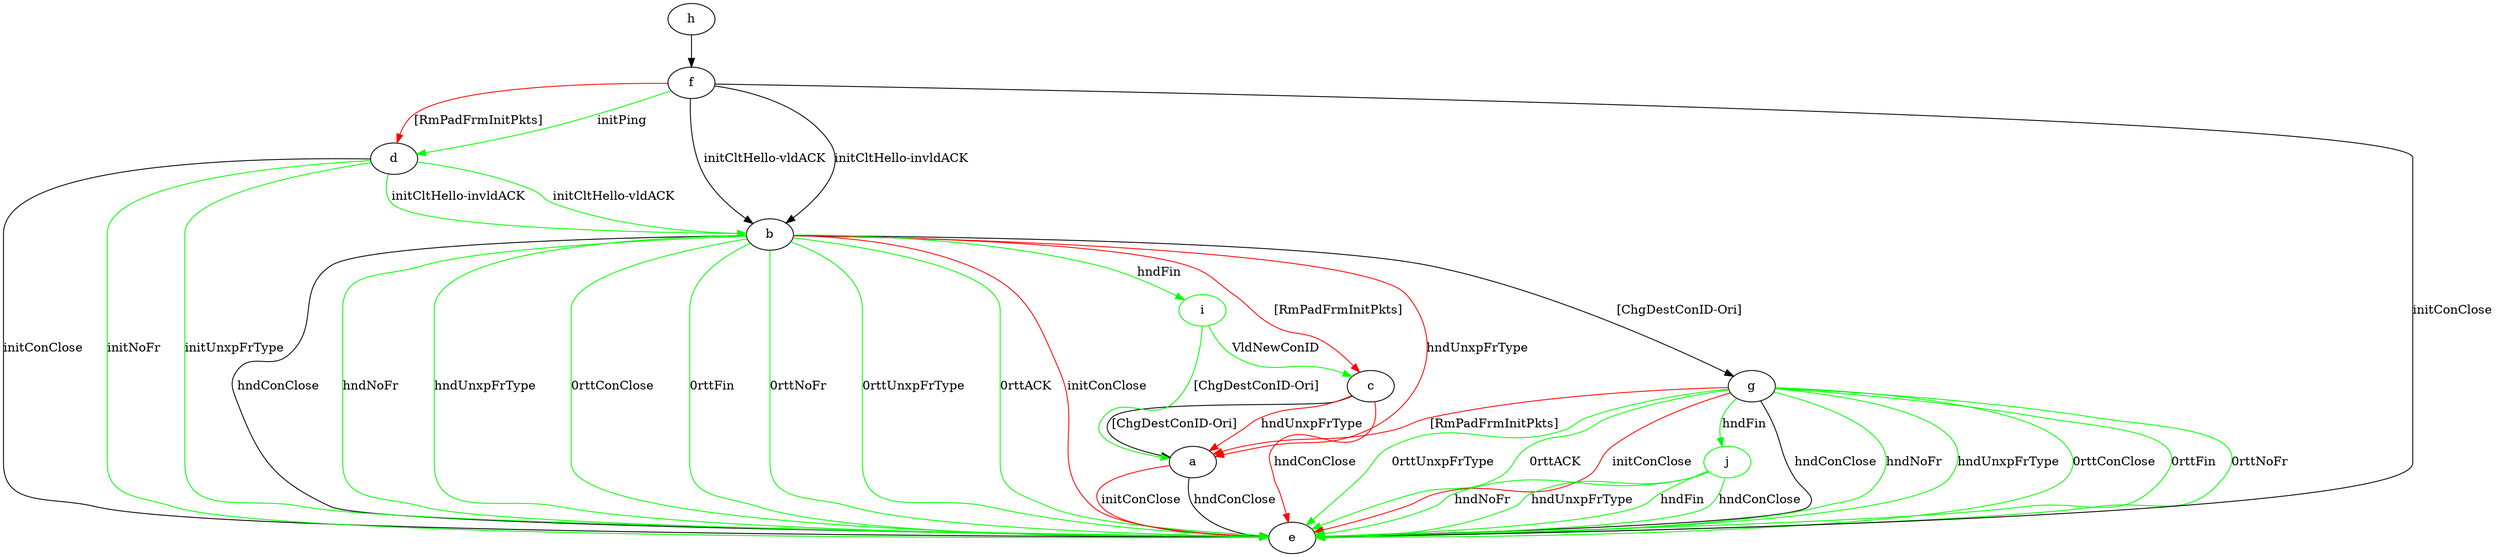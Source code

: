 digraph "" {
	a -> e	[key=0,
		label="hndConClose "];
	a -> e	[key=1,
		color=red,
		label="initConClose "];
	b -> a	[key=0,
		color=red,
		label="hndUnxpFrType "];
	b -> c	[key=0,
		color=red,
		label="[RmPadFrmInitPkts] "];
	b -> e	[key=0,
		label="hndConClose "];
	b -> e	[key=1,
		color=green,
		label="hndNoFr "];
	b -> e	[key=2,
		color=green,
		label="hndUnxpFrType "];
	b -> e	[key=3,
		color=green,
		label="0rttConClose "];
	b -> e	[key=4,
		color=green,
		label="0rttFin "];
	b -> e	[key=5,
		color=green,
		label="0rttNoFr "];
	b -> e	[key=6,
		color=green,
		label="0rttUnxpFrType "];
	b -> e	[key=7,
		color=green,
		label="0rttACK "];
	b -> e	[key=8,
		color=red,
		label="initConClose "];
	b -> g	[key=0,
		label="[ChgDestConID-Ori] "];
	i	[color=green];
	b -> i	[key=0,
		color=green,
		label="hndFin "];
	c -> a	[key=0,
		label="[ChgDestConID-Ori] "];
	c -> a	[key=1,
		color=red,
		label="hndUnxpFrType "];
	c -> e	[key=0,
		color=red,
		label="hndConClose "];
	d -> b	[key=0,
		color=green,
		label="initCltHello-vldACK "];
	d -> b	[key=1,
		color=green,
		label="initCltHello-invldACK "];
	d -> e	[key=0,
		label="initConClose "];
	d -> e	[key=1,
		color=green,
		label="initNoFr "];
	d -> e	[key=2,
		color=green,
		label="initUnxpFrType "];
	f -> b	[key=0,
		label="initCltHello-vldACK "];
	f -> b	[key=1,
		label="initCltHello-invldACK "];
	f -> d	[key=0,
		color=green,
		label="initPing "];
	f -> d	[key=1,
		color=red,
		label="[RmPadFrmInitPkts] "];
	f -> e	[key=0,
		label="initConClose "];
	g -> a	[key=0,
		color=red,
		label="[RmPadFrmInitPkts] "];
	g -> e	[key=0,
		label="hndConClose "];
	g -> e	[key=1,
		color=green,
		label="hndNoFr "];
	g -> e	[key=2,
		color=green,
		label="hndUnxpFrType "];
	g -> e	[key=3,
		color=green,
		label="0rttConClose "];
	g -> e	[key=4,
		color=green,
		label="0rttFin "];
	g -> e	[key=5,
		color=green,
		label="0rttNoFr "];
	g -> e	[key=6,
		color=green,
		label="0rttUnxpFrType "];
	g -> e	[key=7,
		color=green,
		label="0rttACK "];
	g -> e	[key=8,
		color=red,
		label="initConClose "];
	j	[color=green];
	g -> j	[key=0,
		color=green,
		label="hndFin "];
	h -> f	[key=0];
	i -> a	[key=0,
		color=green,
		label="[ChgDestConID-Ori] "];
	i -> c	[key=0,
		color=green,
		label="VldNewConID "];
	j -> e	[key=0,
		color=green,
		label="hndFin "];
	j -> e	[key=1,
		color=green,
		label="hndConClose "];
	j -> e	[key=2,
		color=green,
		label="hndNoFr "];
	j -> e	[key=3,
		color=green,
		label="hndUnxpFrType "];
}
